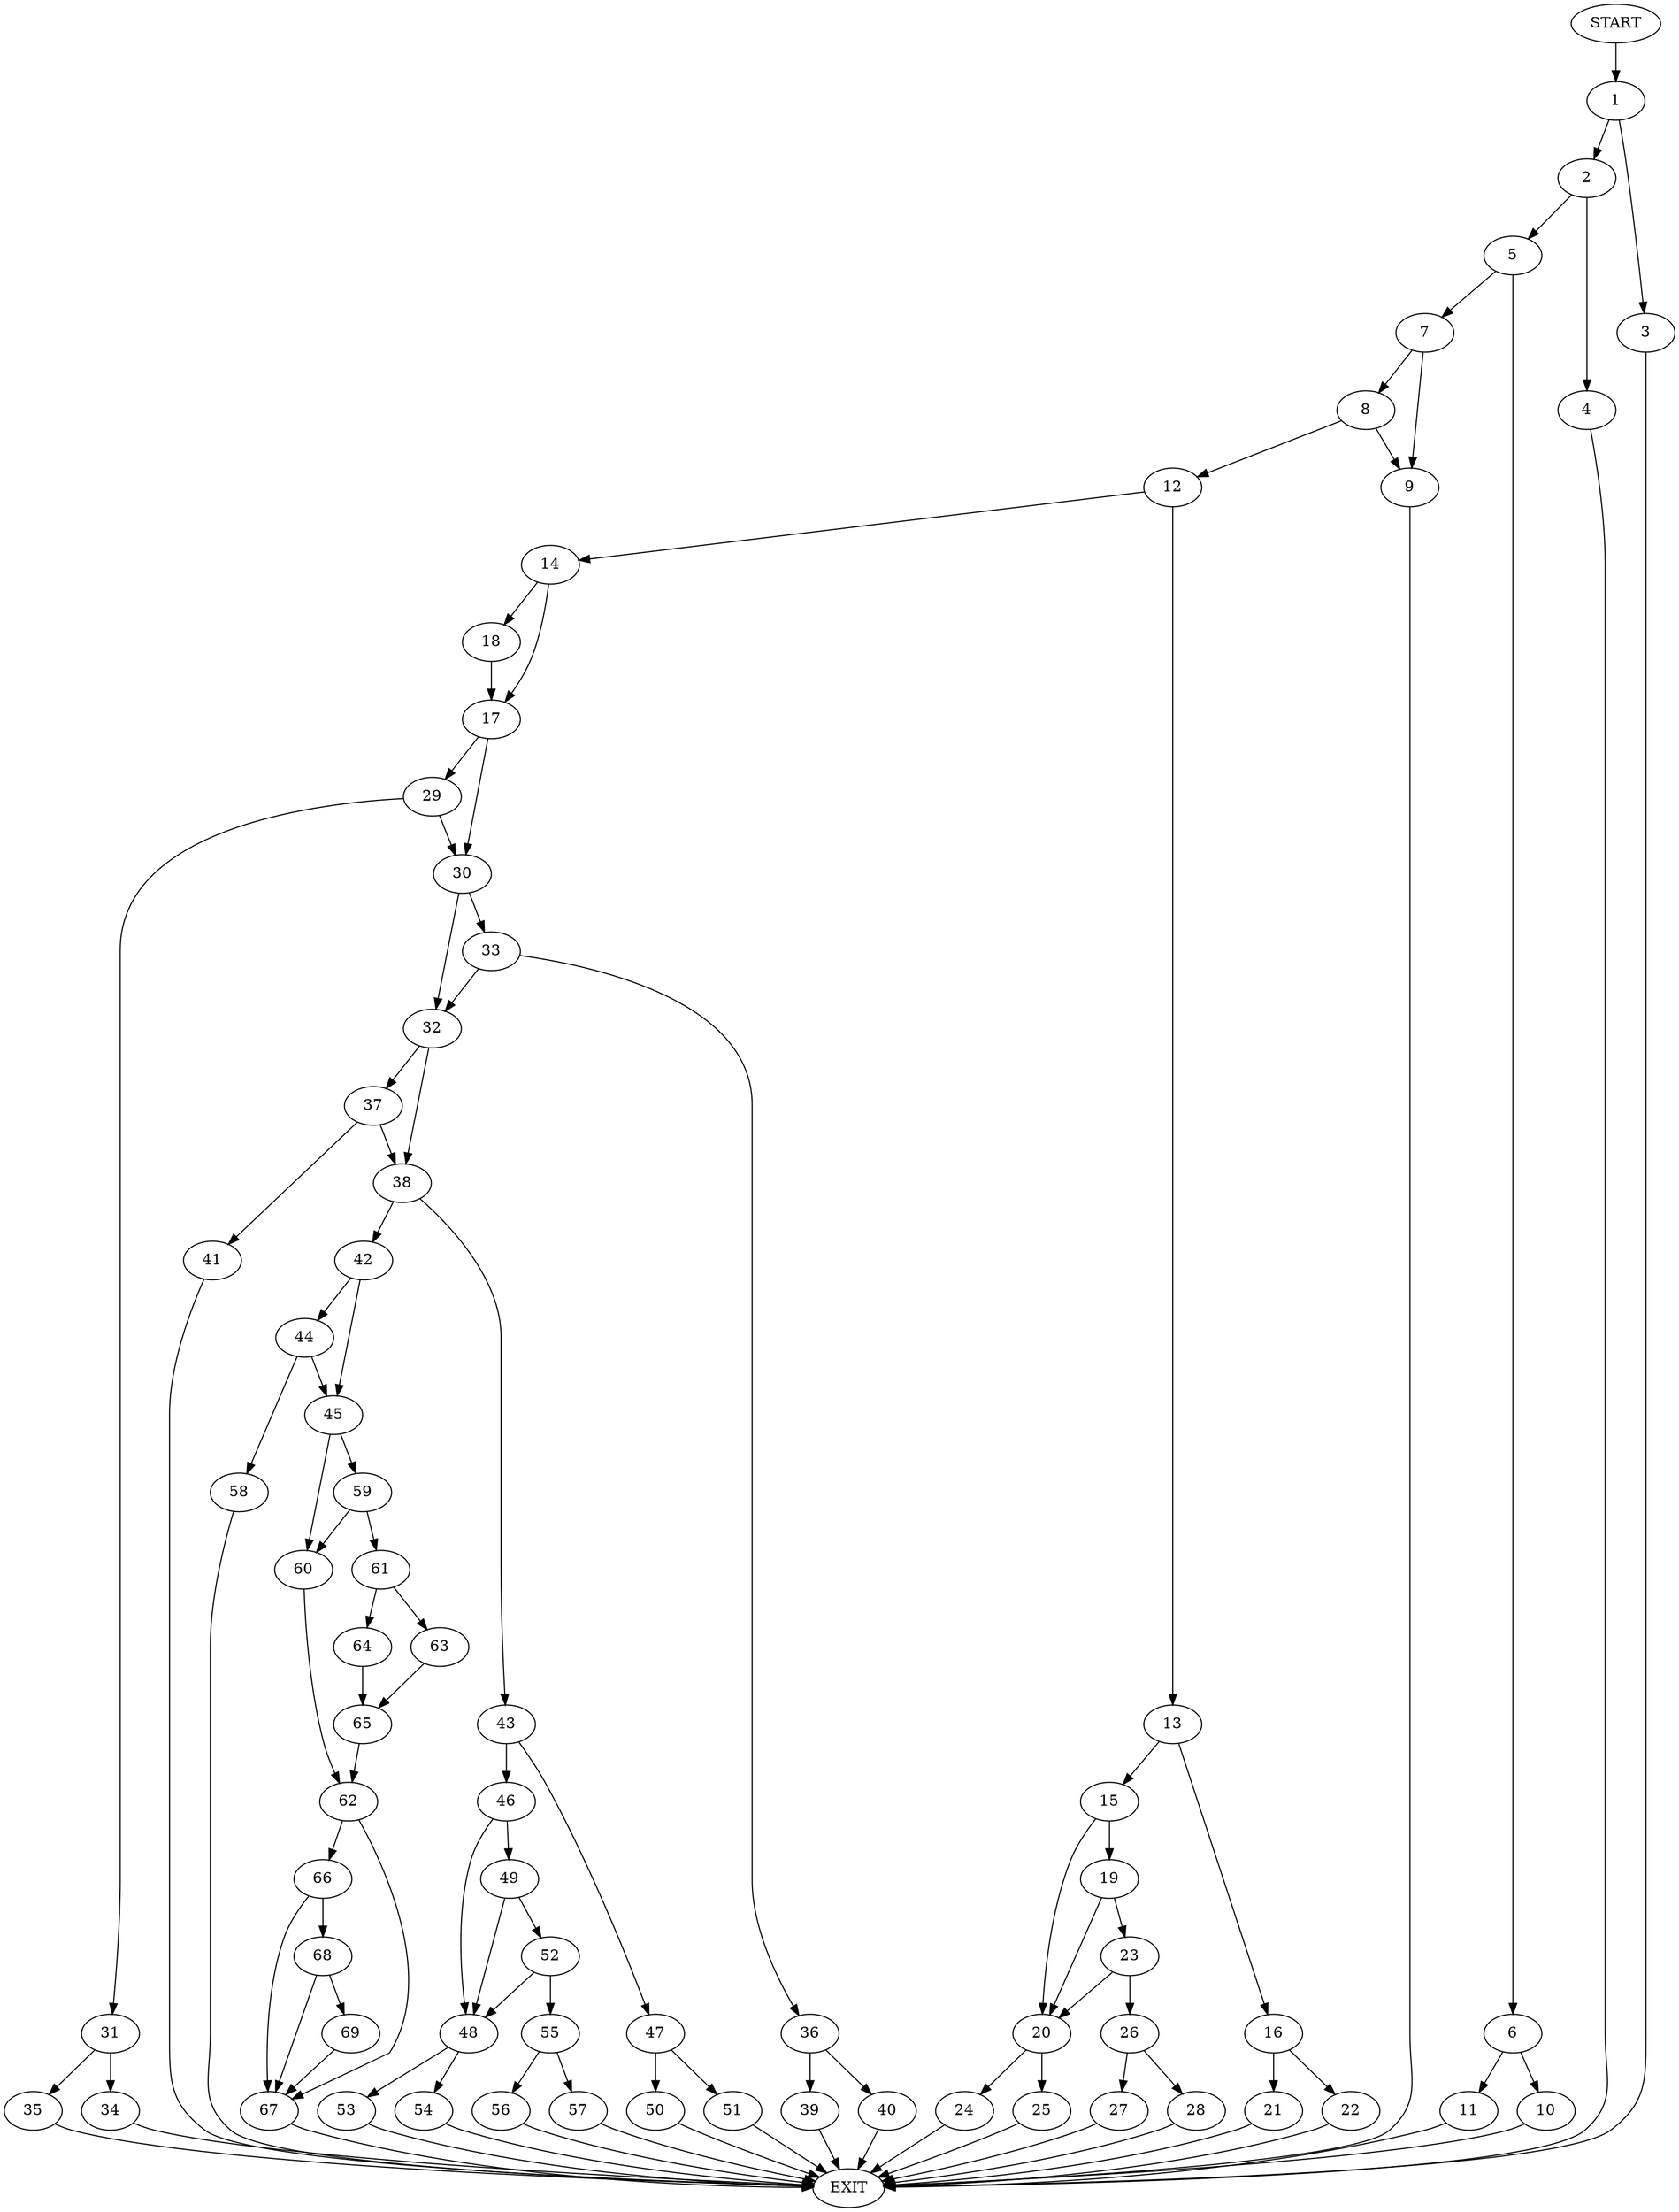 digraph {
0 [label="START"]
70 [label="EXIT"]
0 -> 1
1 -> 2
1 -> 3
2 -> 4
2 -> 5
3 -> 70
4 -> 70
5 -> 6
5 -> 7
7 -> 8
7 -> 9
6 -> 10
6 -> 11
10 -> 70
11 -> 70
8 -> 12
8 -> 9
9 -> 70
12 -> 13
12 -> 14
13 -> 15
13 -> 16
14 -> 17
14 -> 18
15 -> 19
15 -> 20
16 -> 21
16 -> 22
21 -> 70
22 -> 70
19 -> 20
19 -> 23
20 -> 24
20 -> 25
23 -> 26
23 -> 20
26 -> 27
26 -> 28
28 -> 70
27 -> 70
24 -> 70
25 -> 70
17 -> 29
17 -> 30
18 -> 17
29 -> 31
29 -> 30
30 -> 32
30 -> 33
31 -> 34
31 -> 35
35 -> 70
34 -> 70
33 -> 32
33 -> 36
32 -> 37
32 -> 38
36 -> 39
36 -> 40
40 -> 70
39 -> 70
37 -> 38
37 -> 41
38 -> 42
38 -> 43
41 -> 70
42 -> 44
42 -> 45
43 -> 46
43 -> 47
46 -> 48
46 -> 49
47 -> 50
47 -> 51
49 -> 48
49 -> 52
48 -> 53
48 -> 54
52 -> 48
52 -> 55
55 -> 56
55 -> 57
57 -> 70
56 -> 70
53 -> 70
54 -> 70
50 -> 70
51 -> 70
44 -> 58
44 -> 45
45 -> 59
45 -> 60
58 -> 70
59 -> 61
59 -> 60
60 -> 62
61 -> 63
61 -> 64
64 -> 65
63 -> 65
65 -> 62
62 -> 66
62 -> 67
66 -> 67
66 -> 68
67 -> 70
68 -> 67
68 -> 69
69 -> 67
}
